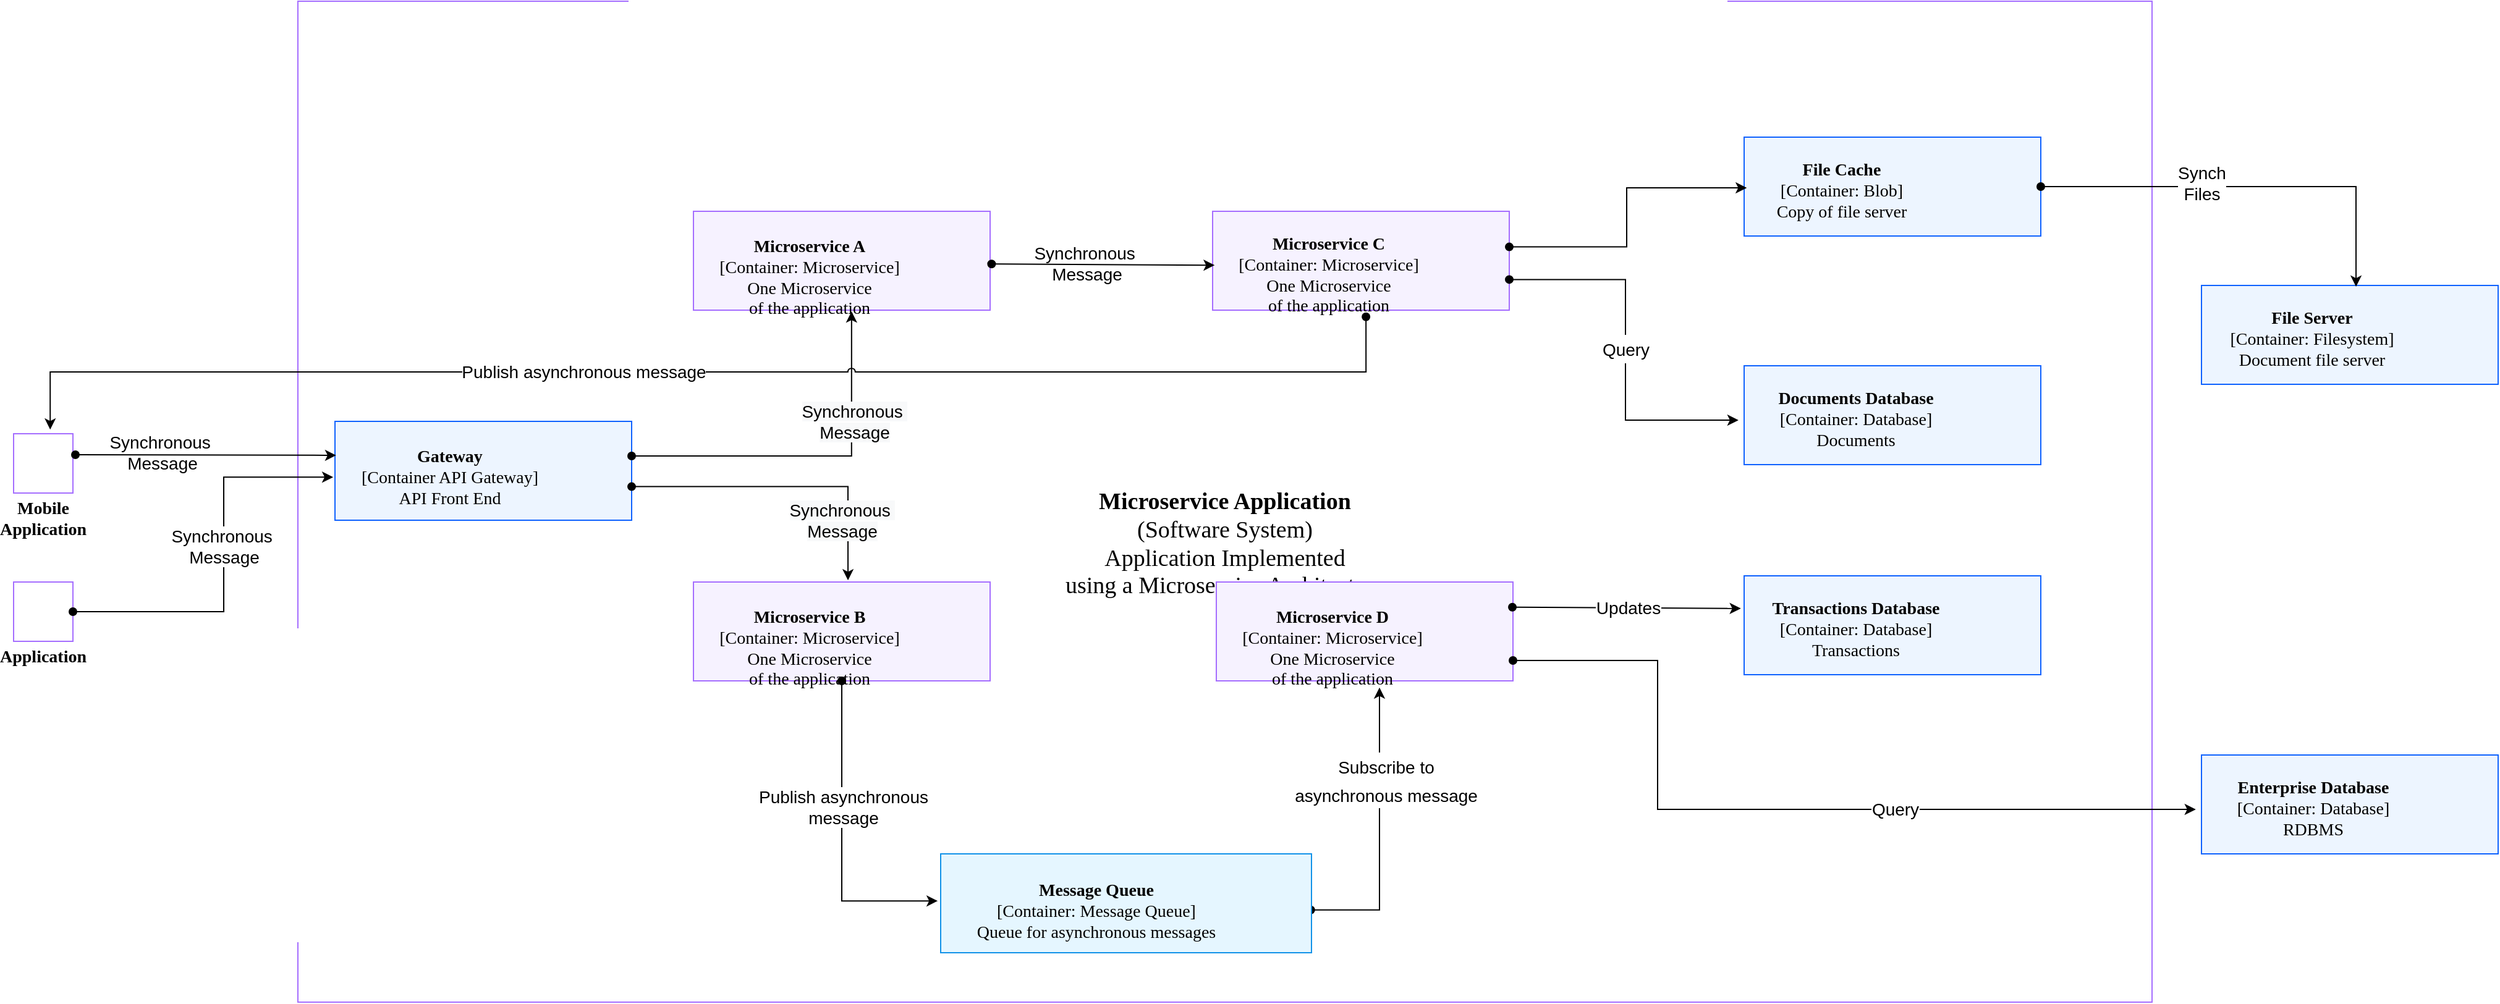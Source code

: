 <mxfile version="20.5.0" type="device" pages="2"><diagram id="83z_tZVdOqgv1xZPLojx" name="Example of Context Diagram"><mxGraphModel dx="3085" dy="950" grid="1" gridSize="10" guides="1" tooltips="1" connect="1" arrows="1" fold="1" page="1" pageScale="1" pageWidth="1200" pageHeight="1000" math="0" shadow="0"><root><mxCell id="0"/><mxCell id="1" parent="0"/><UserObject placeholders="1" label="&lt;b style=&quot;font-weight: 600; font-size: 19px;&quot;&gt;%Primary-Label%&lt;/b&gt;&lt;br style=&quot;font-size: 19px;&quot;&gt;%Secondary-Text%" Badge-Text="" Icon-Name="application" Primary-Label="Microservice Application" Secondary-Text="(Software System)&#10;Application Implemented&#10;using a Microservice Architecture" id="_P6EgR4msp0A_iI-DtYI-12"><mxCell style="shape=mxgraph.ibm.base;ibmType=groupl;ibmLayout=expanded;strokeColor=#a56eff;fillColor=default;html=1;metaEdit=1;whiteSpace=wrap;fontFamily=IBM Plex Sans;fontSize=19;image=;align=center;verticalAlign=middle;labelPosition=center;verticalLabelPosition=middle;spacing=0;spacingLeft=16;spacingRight=16;spacingTop=67;spacingBottom=0;container=1;collapsible=0;expand=0;recursiveResize=0;ibmNoIcon=1;" parent="1" vertex="1"><mxGeometry x="390" y="1080" width="1500" height="810" as="geometry"/></mxCell></UserObject><UserObject placeholders="1" label="&lt;b style=&quot;font-weight:600&quot;&gt;%Primary-Label%&lt;/b&gt;&lt;br&gt;%Secondary-Text%" Badge-Text="" Icon-Name="gateway" Primary-Label="Gateway" Secondary-Text="[Container API Gateway]&#10;API Front End" id="_P6EgR4msp0A_iI-DtYI-15"><mxCell style="shape=mxgraph.ibm.base;ibmType=nodel;ibmLayout=expanded;strokeColor=#0f62fe;fillColor=#edf5ff;html=1;metaEdit=1;whiteSpace=wrap;fontFamily=IBM Plex Sans;fontSize=14;image=;align=center;verticalAlign=middle;labelPosition=center;verticalLabelPosition=middle;spacing=0;spacingLeft=-38;spacingRight=16;spacingTop=12;spacingBottom=0;container=1;collapsible=0;expand=0;recursiveResize=0;points=[[1,0.35,0,0,0],[1,0.66,0,0,0]];" parent="_P6EgR4msp0A_iI-DtYI-12" vertex="1"><mxGeometry x="30" y="340" width="240" height="80" as="geometry"/></mxCell></UserObject><UserObject placeholders="1" label="&lt;b style=&quot;font-weight:600&quot;&gt;%Primary-Label%&lt;/b&gt;&lt;br&gt;%Secondary-Text%" Badge-Text="" Icon-Name="application" Primary-Label="Microservice A" Secondary-Text="[Container: Microservice]&#10;One Microservice&#10;of the application" id="_P6EgR4msp0A_iI-DtYI-22"><mxCell style="shape=mxgraph.ibm.base;ibmType=nodel;ibmLayout=expanded;strokeColor=#a56eff;fillColor=#f6f2ff;html=1;metaEdit=1;whiteSpace=wrap;fontFamily=IBM Plex Sans;fontSize=14;image=;align=center;verticalAlign=middle;labelPosition=center;verticalLabelPosition=middle;spacing=0;spacingLeft=-36;spacingRight=16;spacingTop=27;spacingBottom=0;container=1;collapsible=0;expand=0;recursiveResize=0;points=[[0.99,0.55,0,0,0]];" parent="_P6EgR4msp0A_iI-DtYI-12" vertex="1"><mxGeometry x="320" y="170" width="240" height="80" as="geometry"/></mxCell></UserObject><UserObject placeholders="1" label="&lt;b style=&quot;font-weight:600&quot;&gt;%Primary-Label%&lt;/b&gt;&lt;br&gt;%Secondary-Text%" Badge-Text="" Icon-Name="application" Primary-Label="Microservice B" Secondary-Text="[Container: Microservice]&#10;One Microservice&#10;of the application" id="_P6EgR4msp0A_iI-DtYI-21"><mxCell style="shape=mxgraph.ibm.base;ibmType=nodel;ibmLayout=expanded;strokeColor=#a56eff;fillColor=#f6f2ff;html=1;metaEdit=1;whiteSpace=wrap;fontFamily=IBM Plex Sans;fontSize=14;image=;align=center;verticalAlign=middle;labelPosition=center;verticalLabelPosition=middle;spacing=0;spacingLeft=-36;spacingRight=16;spacingTop=27;spacingBottom=0;container=1;collapsible=0;expand=0;recursiveResize=0;" parent="_P6EgR4msp0A_iI-DtYI-12" vertex="1"><mxGeometry x="320" y="470" width="240" height="80" as="geometry"/></mxCell></UserObject><UserObject placeholders="1" label="&lt;b style=&quot;font-weight:600&quot;&gt;%Primary-Label%&lt;/b&gt;&lt;br&gt;%Secondary-Text%" Badge-Text="" Icon-Name="application" Primary-Label="Microservice C" Secondary-Text="[Container: Microservice]&#10;One Microservice&#10;of the application" id="_P6EgR4msp0A_iI-DtYI-20"><mxCell style="shape=mxgraph.ibm.base;ibmType=nodel;ibmLayout=expanded;strokeColor=#a56eff;fillColor=#f6f2ff;html=1;metaEdit=1;whiteSpace=wrap;fontFamily=IBM Plex Sans;fontSize=14;image=;align=center;verticalAlign=middle;labelPosition=center;verticalLabelPosition=middle;spacing=0;spacingLeft=-36;spacingRight=16;spacingTop=23;spacingBottom=0;container=1;collapsible=0;expand=0;recursiveResize=0;points=[[1,0.36,0,0,0],[1,0.69,0,0,0]];" parent="_P6EgR4msp0A_iI-DtYI-12" vertex="1"><mxGeometry x="740" y="170" width="240" height="80" as="geometry"/></mxCell></UserObject><UserObject placeholders="1" label="&lt;b style=&quot;font-weight:600&quot;&gt;%Primary-Label%&lt;/b&gt;&lt;br&gt;%Secondary-Text%" Badge-Text="" Icon-Name="application" Primary-Label="Microservice D" Secondary-Text="[Container: Microservice]&#10;One Microservice&#10;of the application" id="_P6EgR4msp0A_iI-DtYI-19"><mxCell style="shape=mxgraph.ibm.base;ibmType=nodel;ibmLayout=expanded;strokeColor=#a56eff;fillColor=#f6f2ff;html=1;metaEdit=1;whiteSpace=wrap;fontFamily=IBM Plex Sans;fontSize=14;image=;align=center;verticalAlign=middle;labelPosition=center;verticalLabelPosition=middle;spacing=0;spacingLeft=-36;spacingRight=16;spacingTop=27;spacingBottom=0;container=1;collapsible=0;expand=0;recursiveResize=0;" parent="_P6EgR4msp0A_iI-DtYI-12" vertex="1"><mxGeometry x="743" y="470" width="240" height="80" as="geometry"/></mxCell></UserObject><UserObject placeholders="1" label="&lt;b style=&quot;font-weight:600&quot;&gt;%Primary-Label%&lt;/b&gt;&lt;br&gt;%Secondary-Text%" Badge-Text="" Icon-Name="data-blob" Primary-Label="File Cache" Secondary-Text="[Container: Blob]&#10;Copy of file server" id="_P6EgR4msp0A_iI-DtYI-18"><mxCell style="shape=mxgraph.ibm.base;ibmType=nodel;ibmLayout=expanded;strokeColor=#0f62fe;fillColor=#edf5ff;html=1;metaEdit=1;whiteSpace=wrap;fontFamily=IBM Plex Sans;fontSize=14;image=;align=center;verticalAlign=middle;labelPosition=center;verticalLabelPosition=middle;spacing=0;spacingLeft=-66;spacingRight=16;spacingTop=7;spacingBottom=0;container=1;collapsible=0;expand=0;recursiveResize=0;" parent="_P6EgR4msp0A_iI-DtYI-12" vertex="1"><mxGeometry x="1170" y="110" width="240" height="80" as="geometry"/></mxCell></UserObject><mxCell id="_P6EgR4msp0A_iI-DtYI-28" style="edgeStyle=orthogonalEdgeStyle;rounded=0;jumpStyle=arc;orthogonalLoop=1;jettySize=auto;html=1;exitX=1.005;exitY=0.533;exitDx=0;exitDy=0;exitPerimeter=0;entryX=0.007;entryY=0.545;entryDx=0;entryDy=0;entryPerimeter=0;fontSize=19;startArrow=oval;startFill=1;endArrow=classic;endFill=1;" parent="_P6EgR4msp0A_iI-DtYI-12" source="_P6EgR4msp0A_iI-DtYI-22" target="_P6EgR4msp0A_iI-DtYI-20" edge="1"><mxGeometry relative="1" as="geometry"/></mxCell><mxCell id="_P6EgR4msp0A_iI-DtYI-51" value="&lt;span style=&quot;&quot;&gt;Synchronous&amp;nbsp;&lt;/span&gt;&lt;br style=&quot;&quot;&gt;&lt;span style=&quot;&quot;&gt;Message&lt;/span&gt;" style="edgeLabel;html=1;align=center;verticalAlign=middle;resizable=0;points=[];fontSize=14;labelBackgroundColor=none;" parent="_P6EgR4msp0A_iI-DtYI-28" vertex="1" connectable="0"><mxGeometry x="-0.159" y="1" relative="1" as="geometry"><mxPoint as="offset"/></mxGeometry></mxCell><UserObject placeholders="1" label="&lt;b style=&quot;font-weight:600&quot;&gt;%Primary-Label%&lt;/b&gt;&lt;br&gt;%Secondary-Text%" Badge-Text="" Icon-Name="data--base" Primary-Label="Documents Database" Secondary-Text="[Container: Database]&#10;Documents" id="_P6EgR4msp0A_iI-DtYI-32"><mxCell style="shape=mxgraph.ibm.base;ibmType=nodel;ibmLayout=expanded;strokeColor=#0f62fe;fillColor=#edf5ff;html=1;metaEdit=1;whiteSpace=wrap;fontFamily=IBM Plex Sans;fontSize=14;image=;align=center;verticalAlign=middle;labelPosition=center;verticalLabelPosition=middle;spacing=0;spacingLeft=-43;spacingRight=16;spacingTop=7;spacingBottom=0;container=1;collapsible=0;expand=0;recursiveResize=0;" parent="_P6EgR4msp0A_iI-DtYI-12" vertex="1"><mxGeometry x="1170" y="295" width="240" height="80" as="geometry"/></mxCell></UserObject><mxCell id="_P6EgR4msp0A_iI-DtYI-31" value="&lt;font style=&quot;font-size: 14px;&quot;&gt;Query&lt;/font&gt;" style="edgeStyle=orthogonalEdgeStyle;rounded=0;jumpStyle=arc;orthogonalLoop=1;jettySize=auto;html=1;exitX=1;exitY=0.69;exitDx=0;exitDy=0;exitPerimeter=0;entryX=-0.019;entryY=0.55;entryDx=0;entryDy=0;entryPerimeter=0;fontSize=19;startArrow=oval;startFill=1;endArrow=classic;endFill=1;" parent="_P6EgR4msp0A_iI-DtYI-12" source="_P6EgR4msp0A_iI-DtYI-20" target="_P6EgR4msp0A_iI-DtYI-32" edge="1"><mxGeometry relative="1" as="geometry"><Array as="points"><mxPoint x="1074" y="225"/><mxPoint x="1074" y="339"/></Array></mxGeometry></mxCell><UserObject placeholders="1" label="&lt;b style=&quot;font-weight:600&quot;&gt;%Primary-Label%&lt;/b&gt;&lt;br&gt;%Secondary-Text%" Badge-Text="" Icon-Name="data--base" Primary-Label="Transactions Database" Secondary-Text="[Container: Database]&#10;Transactions" id="_P6EgR4msp0A_iI-DtYI-33"><mxCell style="shape=mxgraph.ibm.base;ibmType=nodel;ibmLayout=expanded;strokeColor=#0f62fe;fillColor=#edf5ff;html=1;metaEdit=1;whiteSpace=wrap;fontFamily=IBM Plex Sans;fontSize=14;image=;align=center;verticalAlign=middle;labelPosition=center;verticalLabelPosition=middle;spacing=0;spacingLeft=-43;spacingRight=16;spacingTop=7;spacingBottom=0;container=1;collapsible=0;expand=0;recursiveResize=0;" parent="_P6EgR4msp0A_iI-DtYI-12" vertex="1"><mxGeometry x="1170" y="465" width="240" height="80" as="geometry"/></mxCell></UserObject><mxCell id="_P6EgR4msp0A_iI-DtYI-38" value="&lt;span style=&quot;font-size: 14px;&quot;&gt;Subscribe to &lt;br&gt;asynchronous message&lt;/span&gt;" style="edgeStyle=orthogonalEdgeStyle;rounded=0;jumpStyle=arc;orthogonalLoop=1;jettySize=auto;html=1;fontSize=19;startArrow=oval;startFill=1;endArrow=classic;endFill=1;entryX=0.55;entryY=1.067;entryDx=0;entryDy=0;entryPerimeter=0;exitX=0.998;exitY=0.567;exitDx=0;exitDy=0;exitPerimeter=0;" parent="_P6EgR4msp0A_iI-DtYI-12" source="_P6EgR4msp0A_iI-DtYI-34" target="_P6EgR4msp0A_iI-DtYI-19" edge="1"><mxGeometry x="0.367" y="-5" relative="1" as="geometry"><mxPoint as="offset"/></mxGeometry></mxCell><UserObject placeholders="1" label="&lt;b style=&quot;font-weight:600&quot;&gt;%Primary-Label%&lt;/b&gt;&lt;br&gt;%Secondary-Text%" Badge-Text="" Icon-Name="message-queue" Primary-Label="Message Queue" Secondary-Text="[Container: Message Queue]&#10;Queue for asynchronous messages" id="_P6EgR4msp0A_iI-DtYI-34"><mxCell style="shape=mxgraph.ibm.base;ibmType=nodep;ibmLayout=expanded;strokeColor=#1192e8;fillColor=#e5f6ff;html=1;metaEdit=1;whiteSpace=wrap;fontFamily=IBM Plex Sans;fontSize=14;image=;align=center;verticalAlign=middle;labelPosition=center;verticalLabelPosition=middle;spacing=0;spacingLeft=-32;spacingRight=16;spacingTop=14;spacingBottom=0;container=1;collapsible=0;expand=0;recursiveResize=0;" parent="_P6EgR4msp0A_iI-DtYI-12" vertex="1"><mxGeometry x="520" y="690" width="300" height="80" as="geometry"/></mxCell></UserObject><mxCell id="_P6EgR4msp0A_iI-DtYI-40" value="&lt;font style=&quot;font-size: 14px;&quot;&gt;Updates&lt;/font&gt;" style="edgeStyle=orthogonalEdgeStyle;rounded=0;jumpStyle=arc;orthogonalLoop=1;jettySize=auto;html=1;fontSize=19;startArrow=oval;startFill=1;endArrow=classic;endFill=1;exitX=0.998;exitY=0.255;exitDx=0;exitDy=0;exitPerimeter=0;entryX=-0.011;entryY=0.33;entryDx=0;entryDy=0;entryPerimeter=0;" parent="_P6EgR4msp0A_iI-DtYI-12" source="_P6EgR4msp0A_iI-DtYI-19" target="_P6EgR4msp0A_iI-DtYI-33" edge="1"><mxGeometry relative="1" as="geometry"><Array as="points"/></mxGeometry></mxCell><mxCell id="_P6EgR4msp0A_iI-DtYI-29" style="edgeStyle=orthogonalEdgeStyle;rounded=0;jumpStyle=arc;orthogonalLoop=1;jettySize=auto;html=1;exitX=1;exitY=0.36;exitDx=0;exitDy=0;exitPerimeter=0;entryX=0.009;entryY=0.513;entryDx=0;entryDy=0;entryPerimeter=0;fontSize=19;startArrow=oval;startFill=1;endArrow=classic;endFill=1;" parent="_P6EgR4msp0A_iI-DtYI-12" source="_P6EgR4msp0A_iI-DtYI-20" target="_P6EgR4msp0A_iI-DtYI-18" edge="1"><mxGeometry relative="1" as="geometry"/></mxCell><mxCell id="_P6EgR4msp0A_iI-DtYI-36" value="" style="edgeStyle=orthogonalEdgeStyle;rounded=0;jumpStyle=arc;orthogonalLoop=1;jettySize=auto;html=1;fontSize=19;startArrow=oval;startFill=1;endArrow=classic;endFill=1;entryX=-0.008;entryY=0.476;entryDx=0;entryDy=0;entryPerimeter=0;" parent="_P6EgR4msp0A_iI-DtYI-12" source="_P6EgR4msp0A_iI-DtYI-21" target="_P6EgR4msp0A_iI-DtYI-34" edge="1"><mxGeometry relative="1" as="geometry"><Array as="points"><mxPoint x="440" y="728"/></Array></mxGeometry></mxCell><mxCell id="_P6EgR4msp0A_iI-DtYI-53" value="Publish asynchronous &lt;br&gt;message" style="edgeLabel;html=1;align=center;verticalAlign=middle;resizable=0;points=[];fontSize=14;" parent="_P6EgR4msp0A_iI-DtYI-36" vertex="1" connectable="0"><mxGeometry x="-0.203" y="1" relative="1" as="geometry"><mxPoint as="offset"/></mxGeometry></mxCell><mxCell id="_P6EgR4msp0A_iI-DtYI-26" style="edgeStyle=orthogonalEdgeStyle;rounded=0;jumpStyle=arc;orthogonalLoop=1;jettySize=auto;html=1;exitX=1;exitY=0.35;exitDx=0;exitDy=0;exitPerimeter=0;entryX=0.533;entryY=1.013;entryDx=0;entryDy=0;entryPerimeter=0;fontSize=19;startArrow=oval;startFill=1;endArrow=classic;endFill=1;" parent="_P6EgR4msp0A_iI-DtYI-12" source="_P6EgR4msp0A_iI-DtYI-15" target="_P6EgR4msp0A_iI-DtYI-22" edge="1"><mxGeometry relative="1" as="geometry"/></mxCell><mxCell id="_P6EgR4msp0A_iI-DtYI-49" value="&lt;span style=&quot;background-color: rgb(248, 249, 250);&quot;&gt;Synchronous&amp;nbsp;&lt;/span&gt;&lt;br style=&quot;background-color: rgb(248, 249, 250);&quot;&gt;&lt;span style=&quot;background-color: rgb(248, 249, 250);&quot;&gt;Message&lt;/span&gt;" style="edgeLabel;html=1;align=center;verticalAlign=middle;resizable=0;points=[];fontSize=14;" parent="_P6EgR4msp0A_iI-DtYI-26" vertex="1" connectable="0"><mxGeometry x="-0.504" y="-1" relative="1" as="geometry"><mxPoint x="107" y="-29" as="offset"/></mxGeometry></mxCell><mxCell id="_P6EgR4msp0A_iI-DtYI-27" style="edgeStyle=orthogonalEdgeStyle;rounded=0;jumpStyle=arc;orthogonalLoop=1;jettySize=auto;html=1;exitX=1;exitY=0.66;exitDx=0;exitDy=0;exitPerimeter=0;entryX=0.521;entryY=-0.017;entryDx=0;entryDy=0;entryPerimeter=0;fontSize=19;startArrow=oval;startFill=1;endArrow=classic;endFill=1;" parent="_P6EgR4msp0A_iI-DtYI-12" source="_P6EgR4msp0A_iI-DtYI-15" target="_P6EgR4msp0A_iI-DtYI-21" edge="1"><mxGeometry relative="1" as="geometry"/></mxCell><mxCell id="_P6EgR4msp0A_iI-DtYI-50" value="&lt;span style=&quot;background-color: rgb(248, 249, 250);&quot;&gt;Synchronous&amp;nbsp;&lt;/span&gt;&lt;br style=&quot;background-color: rgb(248, 249, 250);&quot;&gt;&lt;span style=&quot;background-color: rgb(248, 249, 250);&quot;&gt;Message&lt;/span&gt;" style="edgeLabel;html=1;align=center;verticalAlign=middle;resizable=0;points=[];fontSize=14;" parent="_P6EgR4msp0A_iI-DtYI-27" vertex="1" connectable="0"><mxGeometry x="0.574" y="-4" relative="1" as="geometry"><mxPoint x="-1" y="4" as="offset"/></mxGeometry></mxCell><UserObject placeholders="1" label="&lt;b style='font-weight:600'&gt;%Primary-Label%&lt;/b&gt;&lt;br&gt;%Secondary-Text%" Badge-Text="" Icon-Name="application" Primary-Label="Application" Secondary-Text="" id="_P6EgR4msp0A_iI-DtYI-13"><mxCell style="shape=mxgraph.ibm.base;ibmType=nodel;ibmLayout=collapsed;strokeColor=#a56eff;fillColor=none;html=1;metaEdit=1;whiteSpace=wrap;fontFamily=IBM Plex Sans;fontSize=14;image=;align=center;verticalAlign=top;labelPosition=center;verticalLabelPosition=bottom;spacing=0;spacingLeft=16;spacingRight=16;spacingTop=0;spacingBottom=4;points=[[1,0.5,0,0,0]];" parent="1" vertex="1"><mxGeometry x="160" y="1550" width="48" height="48" as="geometry"/></mxCell></UserObject><mxCell id="_P6EgR4msp0A_iI-DtYI-23" style="edgeStyle=orthogonalEdgeStyle;rounded=0;orthogonalLoop=1;jettySize=auto;html=1;exitX=0.617;exitY=-0.07;exitDx=0;exitDy=0;exitPerimeter=0;fontSize=19;entryX=0.517;entryY=1.067;entryDx=0;entryDy=0;entryPerimeter=0;startArrow=classic;startFill=1;endArrow=oval;endFill=1;jumpStyle=arc;" parent="1" source="_P6EgR4msp0A_iI-DtYI-14" target="_P6EgR4msp0A_iI-DtYI-20" edge="1"><mxGeometry relative="1" as="geometry"><Array as="points"><mxPoint x="190" y="1380"/><mxPoint x="1254" y="1380"/></Array></mxGeometry></mxCell><mxCell id="_P6EgR4msp0A_iI-DtYI-52" value="Publish asynchronous message" style="edgeLabel;html=1;align=center;verticalAlign=middle;resizable=0;points=[];fontSize=14;" parent="_P6EgR4msp0A_iI-DtYI-23" vertex="1" connectable="0"><mxGeometry x="0.514" relative="1" as="geometry"><mxPoint x="-397" as="offset"/></mxGeometry></mxCell><mxCell id="_P6EgR4msp0A_iI-DtYI-24" style="edgeStyle=orthogonalEdgeStyle;rounded=0;orthogonalLoop=1;jettySize=auto;html=1;exitX=1;exitY=0.5;exitDx=0;exitDy=0;exitPerimeter=0;entryX=-0.006;entryY=0.564;entryDx=0;entryDy=0;entryPerimeter=0;fontSize=19;startArrow=oval;startFill=1;endArrow=classic;endFill=1;" parent="1" source="_P6EgR4msp0A_iI-DtYI-13" target="_P6EgR4msp0A_iI-DtYI-15" edge="1"><mxGeometry relative="1" as="geometry"><Array as="points"><mxPoint x="330" y="1574"/><mxPoint x="330" y="1465"/></Array></mxGeometry></mxCell><mxCell id="_P6EgR4msp0A_iI-DtYI-47" value="Synchronous&amp;nbsp;&lt;br style=&quot;font-size: 14px;&quot;&gt;Message" style="edgeLabel;html=1;align=center;verticalAlign=middle;resizable=0;points=[];fontSize=14;" parent="_P6EgR4msp0A_iI-DtYI-24" vertex="1" connectable="0"><mxGeometry x="-0.188" relative="1" as="geometry"><mxPoint y="-46" as="offset"/></mxGeometry></mxCell><UserObject placeholders="1" label="&lt;b style='font-weight:600'&gt;%Primary-Label%&lt;/b&gt;&lt;br&gt;%Secondary-Text%" Badge-Text="" Icon-Name="application--mobile" Primary-Label="Mobile Application" Secondary-Text="" id="_P6EgR4msp0A_iI-DtYI-14"><mxCell style="shape=mxgraph.ibm.base;ibmType=nodel;ibmLayout=collapsed;strokeColor=#a56eff;fillColor=none;html=1;metaEdit=1;whiteSpace=wrap;fontFamily=IBM Plex Sans;fontSize=14;image=;align=center;verticalAlign=top;labelPosition=center;verticalLabelPosition=bottom;spacing=0;spacingLeft=16;spacingRight=16;spacingTop=0;spacingBottom=4;points=[[1,0.5,0,0,0]];" parent="1" vertex="1"><mxGeometry x="160" y="1430" width="48" height="48" as="geometry"/></mxCell></UserObject><UserObject placeholders="1" label="&lt;b style=&quot;font-weight:600&quot;&gt;%Primary-Label%&lt;/b&gt;&lt;br&gt;%Secondary-Text%" Badge-Text="" Icon-Name="file-storage" Primary-Label="File Server" Secondary-Text="[Container: Filesystem]&#10;Document file server" id="_P6EgR4msp0A_iI-DtYI-41"><mxCell style="shape=mxgraph.ibm.base;ibmType=nodep;ibmLayout=expanded;strokeColor=#0f62fe;fillColor=#edf5ff;html=1;metaEdit=1;whiteSpace=wrap;fontFamily=IBM Plex Sans;fontSize=14;image=;align=center;verticalAlign=middle;labelPosition=center;verticalLabelPosition=middle;spacing=0;spacingLeft=-45;spacingRight=16;spacingTop=8;spacingBottom=0;container=1;collapsible=0;expand=0;recursiveResize=0;" parent="1" vertex="1"><mxGeometry x="1930" y="1310" width="240" height="80" as="geometry"/></mxCell></UserObject><UserObject placeholders="1" label="&lt;b style=&quot;font-weight:600&quot;&gt;%Primary-Label%&lt;/b&gt;&lt;br&gt;%Secondary-Text%" Badge-Text="" Icon-Name="data--base" Primary-Label="Enterprise Database" Secondary-Text="[Container: Database]&#10;RDBMS" id="_P6EgR4msp0A_iI-DtYI-42"><mxCell style="shape=mxgraph.ibm.base;ibmType=nodel;ibmLayout=expanded;strokeColor=#0f62fe;fillColor=#edf5ff;html=1;metaEdit=1;whiteSpace=wrap;fontFamily=IBM Plex Sans;fontSize=14;image=;align=center;verticalAlign=middle;labelPosition=center;verticalLabelPosition=middle;spacing=0;spacingLeft=-43;spacingRight=16;spacingTop=7;spacingBottom=0;container=1;collapsible=0;expand=0;recursiveResize=0;" parent="1" vertex="1"><mxGeometry x="1930" y="1690" width="240" height="80" as="geometry"/></mxCell></UserObject><mxCell id="_P6EgR4msp0A_iI-DtYI-44" value="" style="edgeStyle=orthogonalEdgeStyle;rounded=0;jumpStyle=arc;orthogonalLoop=1;jettySize=auto;html=1;fontSize=19;startArrow=oval;startFill=1;endArrow=classic;endFill=1;entryX=-0.019;entryY=0.546;entryDx=0;entryDy=0;entryPerimeter=0;exitX=1;exitY=0.794;exitDx=0;exitDy=0;exitPerimeter=0;" parent="1" source="_P6EgR4msp0A_iI-DtYI-19" target="_P6EgR4msp0A_iI-DtYI-42" edge="1"><mxGeometry relative="1" as="geometry"><Array as="points"><mxPoint x="1490" y="1614"/><mxPoint x="1490" y="1734"/><mxPoint x="1925" y="1734"/></Array></mxGeometry></mxCell><mxCell id="_P6EgR4msp0A_iI-DtYI-54" value="Query" style="edgeLabel;html=1;align=center;verticalAlign=middle;resizable=0;points=[];fontSize=14;" parent="_P6EgR4msp0A_iI-DtYI-44" vertex="1" connectable="0"><mxGeometry x="0.275" relative="1" as="geometry"><mxPoint as="offset"/></mxGeometry></mxCell><mxCell id="_P6EgR4msp0A_iI-DtYI-46" value="" style="edgeStyle=orthogonalEdgeStyle;rounded=0;jumpStyle=arc;orthogonalLoop=1;jettySize=auto;html=1;fontSize=19;startArrow=oval;startFill=1;endArrow=classic;endFill=1;entryX=0.521;entryY=0.013;entryDx=0;entryDy=0;entryPerimeter=0;" parent="1" source="_P6EgR4msp0A_iI-DtYI-18" target="_P6EgR4msp0A_iI-DtYI-41" edge="1"><mxGeometry relative="1" as="geometry"/></mxCell><mxCell id="_P6EgR4msp0A_iI-DtYI-55" value="Synch&lt;br&gt;Files" style="edgeLabel;html=1;align=center;verticalAlign=middle;resizable=0;points=[];fontSize=14;" parent="_P6EgR4msp0A_iI-DtYI-46" vertex="1" connectable="0"><mxGeometry x="-0.228" y="3" relative="1" as="geometry"><mxPoint as="offset"/></mxGeometry></mxCell><mxCell id="_P6EgR4msp0A_iI-DtYI-48" value="Synchronous&amp;nbsp;&lt;br style=&quot;font-size: 14px;&quot;&gt;Message" style="edgeLabel;html=1;align=center;verticalAlign=middle;resizable=0;points=[];fontSize=14;labelBackgroundColor=default;" parent="1" vertex="1" connectable="0"><mxGeometry x="310" y="1553.0" as="geometry"><mxPoint x="-30" y="-108" as="offset"/></mxGeometry></mxCell><mxCell id="_P6EgR4msp0A_iI-DtYI-25" style="edgeStyle=orthogonalEdgeStyle;rounded=0;orthogonalLoop=1;jettySize=auto;html=1;entryX=0.004;entryY=0.343;entryDx=0;entryDy=0;entryPerimeter=0;fontSize=19;startArrow=oval;startFill=1;endArrow=classic;endFill=1;jumpStyle=arc;" parent="1" target="_P6EgR4msp0A_iI-DtYI-15" edge="1"><mxGeometry relative="1" as="geometry"><mxPoint x="210" y="1447" as="sourcePoint"/></mxGeometry></mxCell></root></mxGraphModel></diagram><diagram id="Tij-jv6zwUSNHhZ-iaVJ" name="Metadata"><mxGraphModel dx="1234" dy="780" grid="1" gridSize="10" guides="1" tooltips="1" connect="1" arrows="1" fold="1" page="1" pageScale="1" pageWidth="850" pageHeight="1100" math="0" shadow="0"><root><mxCell id="0"/><mxCell id="1" parent="0"/><mxCell id="OOLkJYhpGZDePZflqLsJ-1" value="Metadata" style="shape=table;startSize=30;container=1;collapsible=0;childLayout=tableLayout;fontSize=10;whiteSpace=wrap;" vertex="1" parent="1"><mxGeometry x="270" y="320" width="300" height="110" as="geometry"/></mxCell><mxCell id="OOLkJYhpGZDePZflqLsJ-2" value="" style="shape=tableRow;horizontal=0;startSize=0;swimlaneHead=0;swimlaneBody=0;strokeColor=inherit;top=0;left=0;bottom=0;right=0;collapsible=0;dropTarget=0;fillColor=none;points=[[0,0.5],[1,0.5]];portConstraint=eastwest;fontSize=8;" vertex="1" parent="OOLkJYhpGZDePZflqLsJ-1"><mxGeometry y="30" width="300" height="40" as="geometry"/></mxCell><mxCell id="OOLkJYhpGZDePZflqLsJ-3" value="Date Created" style="shape=partialRectangle;html=1;whiteSpace=wrap;connectable=0;strokeColor=inherit;overflow=hidden;fillColor=none;top=0;left=0;bottom=0;right=0;pointerEvents=1;fontSize=8;" vertex="1" parent="OOLkJYhpGZDePZflqLsJ-2"><mxGeometry width="60" height="40" as="geometry"><mxRectangle width="60" height="40" as="alternateBounds"/></mxGeometry></mxCell><mxCell id="OOLkJYhpGZDePZflqLsJ-4" value="Date Updated" style="shape=partialRectangle;html=1;whiteSpace=wrap;connectable=0;strokeColor=inherit;overflow=hidden;fillColor=none;top=0;left=0;bottom=0;right=0;pointerEvents=1;fontSize=8;" vertex="1" parent="OOLkJYhpGZDePZflqLsJ-2"><mxGeometry x="60" width="60" height="40" as="geometry"><mxRectangle width="60" height="40" as="alternateBounds"/></mxGeometry></mxCell><mxCell id="OOLkJYhpGZDePZflqLsJ-5" value="Diagram Version" style="shape=partialRectangle;html=1;whiteSpace=wrap;connectable=0;strokeColor=inherit;overflow=hidden;fillColor=none;top=0;left=0;bottom=0;right=0;pointerEvents=1;fontSize=8;" vertex="1" parent="OOLkJYhpGZDePZflqLsJ-2"><mxGeometry x="120" width="60" height="40" as="geometry"><mxRectangle width="60" height="40" as="alternateBounds"/></mxGeometry></mxCell><mxCell id="OOLkJYhpGZDePZflqLsJ-6" value="File Format" style="shape=partialRectangle;html=1;whiteSpace=wrap;connectable=0;strokeColor=inherit;overflow=hidden;fillColor=none;top=0;left=0;bottom=0;right=0;pointerEvents=1;fontSize=8;" vertex="1" parent="OOLkJYhpGZDePZflqLsJ-2"><mxGeometry x="180" width="60" height="40" as="geometry"><mxRectangle width="60" height="40" as="alternateBounds"/></mxGeometry></mxCell><mxCell id="OOLkJYhpGZDePZflqLsJ-7" value="Stencils Source/Version" style="shape=partialRectangle;html=1;whiteSpace=wrap;connectable=0;strokeColor=inherit;overflow=hidden;fillColor=none;top=0;left=0;bottom=0;right=0;pointerEvents=1;fontSize=8;" vertex="1" parent="OOLkJYhpGZDePZflqLsJ-2"><mxGeometry x="240" width="60" height="40" as="geometry"><mxRectangle width="60" height="40" as="alternateBounds"/></mxGeometry></mxCell><mxCell id="OOLkJYhpGZDePZflqLsJ-8" style="shape=tableRow;horizontal=0;startSize=0;swimlaneHead=0;swimlaneBody=0;strokeColor=inherit;top=0;left=0;bottom=0;right=0;collapsible=0;dropTarget=0;fillColor=none;points=[[0,0.5],[1,0.5]];portConstraint=eastwest;fontSize=8;" vertex="1" parent="OOLkJYhpGZDePZflqLsJ-1"><mxGeometry y="70" width="300" height="40" as="geometry"/></mxCell><mxCell id="OOLkJYhpGZDePZflqLsJ-9" value="03/24/2023" style="shape=partialRectangle;html=1;whiteSpace=wrap;connectable=0;strokeColor=inherit;overflow=hidden;fillColor=none;top=0;left=0;bottom=0;right=0;pointerEvents=1;fontSize=8;" vertex="1" parent="OOLkJYhpGZDePZflqLsJ-8"><mxGeometry width="60" height="40" as="geometry"><mxRectangle width="60" height="40" as="alternateBounds"/></mxGeometry></mxCell><mxCell id="OOLkJYhpGZDePZflqLsJ-10" value="04/24/2023" style="shape=partialRectangle;html=1;whiteSpace=wrap;connectable=0;strokeColor=inherit;overflow=hidden;fillColor=none;top=0;left=0;bottom=0;right=0;pointerEvents=1;fontSize=8;" vertex="1" parent="OOLkJYhpGZDePZflqLsJ-8"><mxGeometry x="60" width="60" height="40" as="geometry"><mxRectangle width="60" height="40" as="alternateBounds"/></mxGeometry></mxCell><mxCell id="OOLkJYhpGZDePZflqLsJ-11" value="1.0.0" style="shape=partialRectangle;html=1;whiteSpace=wrap;connectable=0;strokeColor=inherit;overflow=hidden;fillColor=none;top=0;left=0;bottom=0;right=0;pointerEvents=1;fontSize=8;" vertex="1" parent="OOLkJYhpGZDePZflqLsJ-8"><mxGeometry x="120" width="60" height="40" as="geometry"><mxRectangle width="60" height="40" as="alternateBounds"/></mxGeometry></mxCell><mxCell id="OOLkJYhpGZDePZflqLsJ-12" value="&lt;a href=&quot;https://github.ibm.com/ibmcloud/ibm-cloud-stencils#temporary--custom-build&quot;&gt;Build&lt;/a&gt;" style="shape=partialRectangle;html=1;whiteSpace=wrap;connectable=0;strokeColor=inherit;overflow=hidden;fillColor=none;top=0;left=0;bottom=0;right=0;pointerEvents=1;fontSize=8;" vertex="1" parent="OOLkJYhpGZDePZflqLsJ-8"><mxGeometry x="180" width="60" height="40" as="geometry"><mxRectangle width="60" height="40" as="alternateBounds"/></mxGeometry></mxCell><mxCell id="OOLkJYhpGZDePZflqLsJ-13" value="&lt;a href=&quot;https://github.ibm.com/ibmcloud/ibm-cloud-stencils/releases/tag/v30.2.56-ibm2beta2&quot;&gt;v30.2.56-ibm2beta2&lt;/a&gt;" style="shape=partialRectangle;html=1;whiteSpace=wrap;connectable=0;strokeColor=inherit;overflow=hidden;fillColor=none;top=0;left=0;bottom=0;right=0;pointerEvents=1;fontSize=8;" vertex="1" parent="OOLkJYhpGZDePZflqLsJ-8"><mxGeometry x="240" width="60" height="40" as="geometry"><mxRectangle width="60" height="40" as="alternateBounds"/></mxGeometry></mxCell><mxCell id="OOLkJYhpGZDePZflqLsJ-14" value="&lt;font style=&quot;font-size: 10px;&quot;&gt;Go to&amp;nbsp;&lt;span style=&quot;background-color: initial;&quot;&gt;&lt;a href=&quot;https://github.ibm.com/ibmcloud/ibm-cloud-stencils#tools--conventions&quot;&gt;Tools &amp;amp; Conventions &amp;gt; Diagrams Metadata&lt;/a&gt;&amp;nbsp;for more information&lt;/span&gt;&lt;br&gt;&lt;/font&gt;" style="text;html=1;strokeColor=none;fillColor=none;align=center;verticalAlign=middle;whiteSpace=wrap;rounded=0;fontSize=10;" vertex="1" parent="1"><mxGeometry x="270" y="430" width="240" height="50" as="geometry"/></mxCell></root></mxGraphModel></diagram></mxfile>
